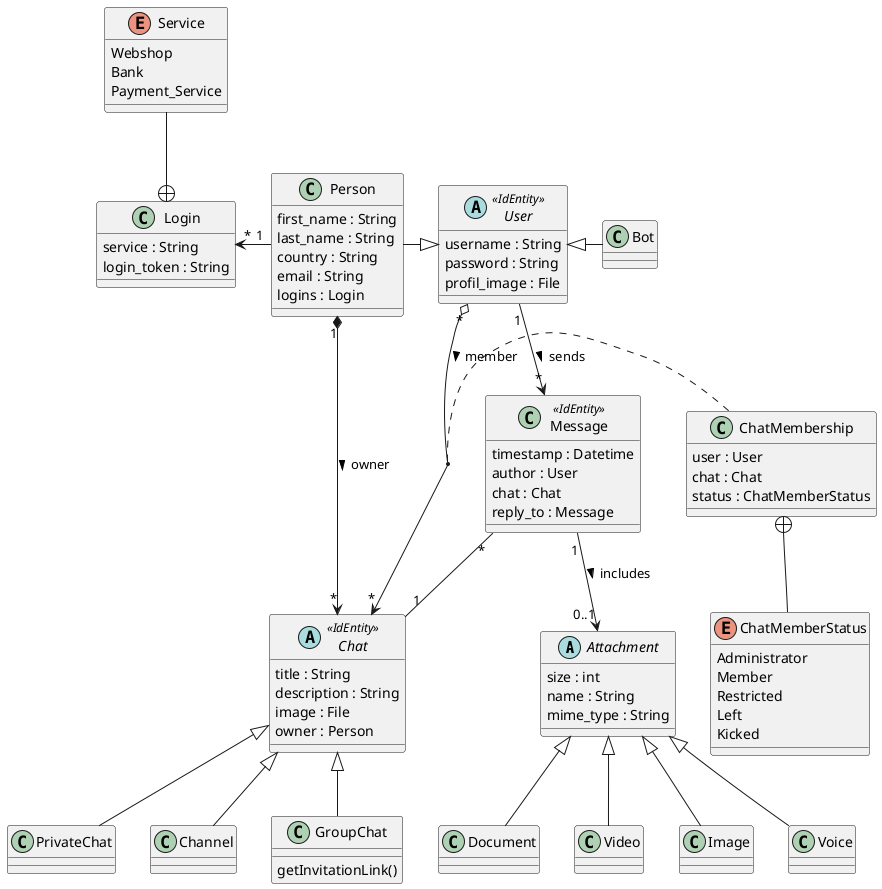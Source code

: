 @startuml chat-domain
' classes in alphabetical order
abstract class Attachment {
    size : int
    name : String
    mime_type : String
}

abstract class Chat <<IdEntity>> {
    title : String
    description : String
    image : File
    owner : Person
}

class ChatMembership {
    user : User
    chat : Chat
    status : ChatMemberStatus
}

enum ChatMemberStatus {
    Administrator
    Member
    Restricted
    Left
    Kicked
}

class GroupChat {
    getInvitationLink()
}

class Login {
    service : String
    login_token : String
}

class Message <<IdEntity>> {
    timestamp : Datetime
    author : User
    chat : Chat
    reply_to : Message
}

class Person {
    first_name : String
    last_name : String
    country : String
    email : String
    logins : Login
}

class PrivateChat

enum Service {
    Webshop
    Bank
    Payment_Service
}

abstract class User <<IdEntity>> {
    username : String
    password : String
    profil_image : File
}

' Inheritance
'' Chat inheritance
Chat <|-- PrivateChat
Chat <|-- GroupChat
Chat <|-- Channel

'' Attachment inheritance
Attachment <|-- Video
Attachment <|-- Image
Attachment <|-- Voice
Attachment <|-- Document

'' Person inheritance
Person -|> User
User <|- Bot

' Relations
'' to Chat
Person "1" *--> "*" Chat : owner >
User "*" o--> "*" Chat : member >
(User, Chat) .. ChatMembership

'' to Message
User "1" --> "*" Message : sends >
Message "*" -- "1" Chat
Message "1" --> "0..1" Attachment : includes >

'' with Enumerations
Service --+ Login
ChatMembership +-- ChatMemberStatus

'' Misc
Login "*" <- "1" Person
@enduml
